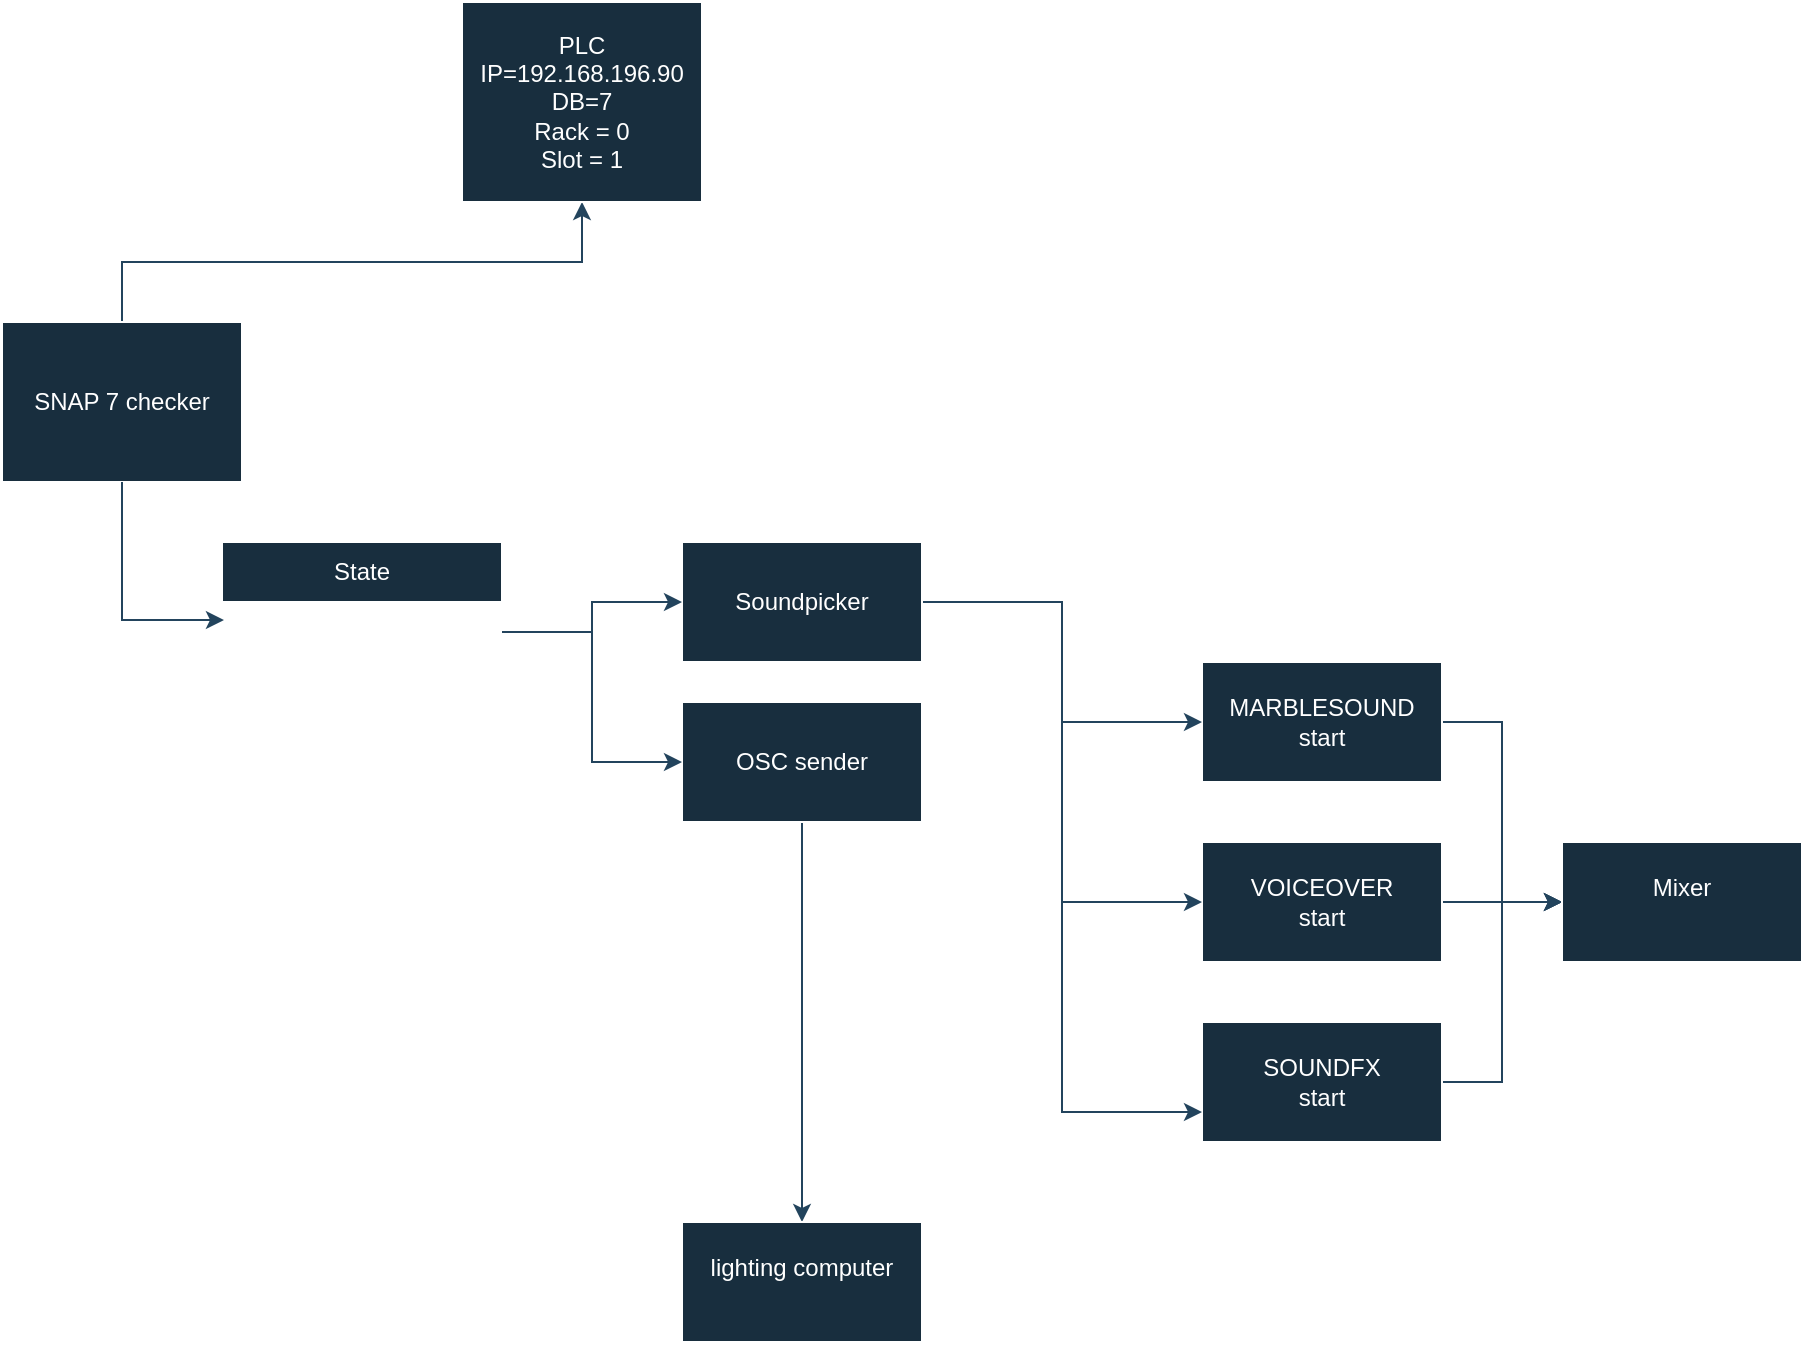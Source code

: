 <mxfile version="24.7.17">
  <diagram id="C5RBs43oDa-KdzZeNtuy" name="Page-1">
    <mxGraphModel dx="1435" dy="566" grid="1" gridSize="10" guides="1" tooltips="1" connect="1" arrows="1" fold="1" page="0" pageScale="1" pageWidth="827" pageHeight="1169" background="none" math="0" shadow="0">
      <root>
        <mxCell id="WIyWlLk6GJQsqaUBKTNV-0" />
        <mxCell id="WIyWlLk6GJQsqaUBKTNV-1" parent="WIyWlLk6GJQsqaUBKTNV-0" />
        <mxCell id="DPfMU8EjtpS7RRNb6cH1-25" style="edgeStyle=orthogonalEdgeStyle;rounded=0;orthogonalLoop=1;jettySize=auto;html=1;exitX=1;exitY=0.5;exitDx=0;exitDy=0;entryX=0;entryY=0.5;entryDx=0;entryDy=0;labelBackgroundColor=none;strokeColor=#23445D;fontColor=default;" parent="WIyWlLk6GJQsqaUBKTNV-1" source="DPfMU8EjtpS7RRNb6cH1-2" target="DPfMU8EjtpS7RRNb6cH1-22" edge="1">
          <mxGeometry relative="1" as="geometry" />
        </mxCell>
        <mxCell id="DPfMU8EjtpS7RRNb6cH1-2" value="SOUNDFX&lt;br&gt;start" style="rounded=0;whiteSpace=wrap;html=1;align=center;labelBackgroundColor=none;fillColor=#182E3E;strokeColor=#FFFFFF;fontColor=#FFFFFF;" parent="WIyWlLk6GJQsqaUBKTNV-1" vertex="1">
          <mxGeometry x="360" y="540" width="120" height="60" as="geometry" />
        </mxCell>
        <mxCell id="DPfMU8EjtpS7RRNb6cH1-23" style="edgeStyle=orthogonalEdgeStyle;rounded=0;orthogonalLoop=1;jettySize=auto;html=1;exitX=1;exitY=0.5;exitDx=0;exitDy=0;entryX=0;entryY=0.5;entryDx=0;entryDy=0;labelBackgroundColor=none;strokeColor=#23445D;fontColor=default;" parent="WIyWlLk6GJQsqaUBKTNV-1" source="DPfMU8EjtpS7RRNb6cH1-3" target="DPfMU8EjtpS7RRNb6cH1-22" edge="1">
          <mxGeometry relative="1" as="geometry" />
        </mxCell>
        <mxCell id="DPfMU8EjtpS7RRNb6cH1-3" value="&lt;div&gt;MARBLESOUND&lt;br&gt;start&lt;br&gt;&lt;/div&gt;" style="rounded=0;whiteSpace=wrap;html=1;align=center;labelBackgroundColor=none;fillColor=#182E3E;strokeColor=#FFFFFF;fontColor=#FFFFFF;" parent="WIyWlLk6GJQsqaUBKTNV-1" vertex="1">
          <mxGeometry x="360" y="360" width="120" height="60" as="geometry" />
        </mxCell>
        <mxCell id="DPfMU8EjtpS7RRNb6cH1-24" style="edgeStyle=orthogonalEdgeStyle;rounded=0;orthogonalLoop=1;jettySize=auto;html=1;exitX=1;exitY=0.5;exitDx=0;exitDy=0;labelBackgroundColor=none;strokeColor=#23445D;fontColor=default;" parent="WIyWlLk6GJQsqaUBKTNV-1" source="DPfMU8EjtpS7RRNb6cH1-4" edge="1">
          <mxGeometry relative="1" as="geometry">
            <mxPoint x="540" y="480" as="targetPoint" />
          </mxGeometry>
        </mxCell>
        <mxCell id="DPfMU8EjtpS7RRNb6cH1-4" value="VOICEOVER &lt;br&gt;start" style="rounded=0;whiteSpace=wrap;html=1;align=center;labelBackgroundColor=none;fillColor=#182E3E;strokeColor=#FFFFFF;fontColor=#FFFFFF;" parent="WIyWlLk6GJQsqaUBKTNV-1" vertex="1">
          <mxGeometry x="360" y="450" width="120" height="60" as="geometry" />
        </mxCell>
        <mxCell id="DPfMU8EjtpS7RRNb6cH1-31" style="edgeStyle=orthogonalEdgeStyle;rounded=0;orthogonalLoop=1;jettySize=auto;html=1;exitX=0.5;exitY=0;exitDx=0;exitDy=0;labelBackgroundColor=none;strokeColor=#23445D;fontColor=default;" parent="WIyWlLk6GJQsqaUBKTNV-1" source="DPfMU8EjtpS7RRNb6cH1-5" target="DPfMU8EjtpS7RRNb6cH1-32" edge="1">
          <mxGeometry relative="1" as="geometry">
            <mxPoint x="50" y="100" as="targetPoint" />
          </mxGeometry>
        </mxCell>
        <mxCell id="DPfMU8EjtpS7RRNb6cH1-5" value="&lt;div&gt;SNAP 7 checker&lt;/div&gt;" style="rounded=0;whiteSpace=wrap;html=1;labelBackgroundColor=none;fillColor=#182E3E;strokeColor=#FFFFFF;fontColor=#FFFFFF;" parent="WIyWlLk6GJQsqaUBKTNV-1" vertex="1">
          <mxGeometry x="-240" y="190" width="120" height="80" as="geometry" />
        </mxCell>
        <mxCell id="DPfMU8EjtpS7RRNb6cH1-7" value="State" style="swimlane;fontStyle=0;childLayout=stackLayout;horizontal=1;startSize=30;horizontalStack=0;resizeParent=1;resizeParentMax=0;resizeLast=0;collapsible=1;marginBottom=0;whiteSpace=wrap;html=1;labelBackgroundColor=none;fillColor=#182E3E;strokeColor=#FFFFFF;fontColor=#FFFFFF;" parent="WIyWlLk6GJQsqaUBKTNV-1" vertex="1">
          <mxGeometry x="-130" y="300" width="140" height="120" as="geometry" />
        </mxCell>
        <mxCell id="DPfMU8EjtpS7RRNb6cH1-8" value="Start" style="text;strokeColor=none;fillColor=none;align=left;verticalAlign=middle;spacingLeft=4;spacingRight=4;overflow=hidden;points=[[0,0.5],[1,0.5]];portConstraint=eastwest;rotatable=0;whiteSpace=wrap;html=1;labelBackgroundColor=none;fontColor=#FFFFFF;" parent="DPfMU8EjtpS7RRNb6cH1-7" vertex="1">
          <mxGeometry y="30" width="140" height="30" as="geometry" />
        </mxCell>
        <mxCell id="DPfMU8EjtpS7RRNb6cH1-9" value="Race" style="text;strokeColor=none;fillColor=none;align=left;verticalAlign=middle;spacingLeft=4;spacingRight=4;overflow=hidden;points=[[0,0.5],[1,0.5]];portConstraint=eastwest;rotatable=0;whiteSpace=wrap;html=1;labelBackgroundColor=none;fontColor=#FFFFFF;" parent="DPfMU8EjtpS7RRNb6cH1-7" vertex="1">
          <mxGeometry y="60" width="140" height="30" as="geometry" />
        </mxCell>
        <mxCell id="DPfMU8EjtpS7RRNb6cH1-10" value="Finish" style="text;strokeColor=none;fillColor=none;align=left;verticalAlign=middle;spacingLeft=4;spacingRight=4;overflow=hidden;points=[[0,0.5],[1,0.5]];portConstraint=eastwest;rotatable=0;whiteSpace=wrap;html=1;labelBackgroundColor=none;fontColor=#FFFFFF;" parent="DPfMU8EjtpS7RRNb6cH1-7" vertex="1">
          <mxGeometry y="90" width="140" height="30" as="geometry" />
        </mxCell>
        <mxCell id="DPfMU8EjtpS7RRNb6cH1-12" style="edgeStyle=orthogonalEdgeStyle;rounded=0;orthogonalLoop=1;jettySize=auto;html=1;entryX=0.007;entryY=0.3;entryDx=0;entryDy=0;entryPerimeter=0;labelBackgroundColor=none;strokeColor=#23445D;fontColor=default;" parent="WIyWlLk6GJQsqaUBKTNV-1" source="DPfMU8EjtpS7RRNb6cH1-5" target="DPfMU8EjtpS7RRNb6cH1-8" edge="1">
          <mxGeometry relative="1" as="geometry" />
        </mxCell>
        <mxCell id="DPfMU8EjtpS7RRNb6cH1-18" style="edgeStyle=orthogonalEdgeStyle;rounded=0;orthogonalLoop=1;jettySize=auto;html=1;entryX=0;entryY=0.5;entryDx=0;entryDy=0;labelBackgroundColor=none;strokeColor=#23445D;fontColor=default;" parent="WIyWlLk6GJQsqaUBKTNV-1" source="DPfMU8EjtpS7RRNb6cH1-14" target="DPfMU8EjtpS7RRNb6cH1-3" edge="1">
          <mxGeometry relative="1" as="geometry" />
        </mxCell>
        <mxCell id="DPfMU8EjtpS7RRNb6cH1-19" style="edgeStyle=orthogonalEdgeStyle;rounded=0;orthogonalLoop=1;jettySize=auto;html=1;exitX=1;exitY=0.5;exitDx=0;exitDy=0;entryX=0;entryY=0.5;entryDx=0;entryDy=0;labelBackgroundColor=none;strokeColor=#23445D;fontColor=default;" parent="WIyWlLk6GJQsqaUBKTNV-1" source="DPfMU8EjtpS7RRNb6cH1-14" target="DPfMU8EjtpS7RRNb6cH1-4" edge="1">
          <mxGeometry relative="1" as="geometry" />
        </mxCell>
        <mxCell id="DPfMU8EjtpS7RRNb6cH1-20" style="edgeStyle=orthogonalEdgeStyle;rounded=0;orthogonalLoop=1;jettySize=auto;html=1;exitX=1;exitY=0.5;exitDx=0;exitDy=0;entryX=0;entryY=0.75;entryDx=0;entryDy=0;labelBackgroundColor=none;strokeColor=#23445D;fontColor=default;" parent="WIyWlLk6GJQsqaUBKTNV-1" source="DPfMU8EjtpS7RRNb6cH1-14" target="DPfMU8EjtpS7RRNb6cH1-2" edge="1">
          <mxGeometry relative="1" as="geometry" />
        </mxCell>
        <mxCell id="DPfMU8EjtpS7RRNb6cH1-14" value="Soundpicker" style="rounded=0;whiteSpace=wrap;html=1;labelBackgroundColor=none;fillColor=#182E3E;strokeColor=#FFFFFF;fontColor=#FFFFFF;" parent="WIyWlLk6GJQsqaUBKTNV-1" vertex="1">
          <mxGeometry x="100" y="300" width="120" height="60" as="geometry" />
        </mxCell>
        <mxCell id="DPfMU8EjtpS7RRNb6cH1-29" style="edgeStyle=orthogonalEdgeStyle;rounded=0;orthogonalLoop=1;jettySize=auto;html=1;exitX=0.5;exitY=1;exitDx=0;exitDy=0;labelBackgroundColor=none;strokeColor=#23445D;fontColor=default;" parent="WIyWlLk6GJQsqaUBKTNV-1" source="DPfMU8EjtpS7RRNb6cH1-15" target="DPfMU8EjtpS7RRNb6cH1-30" edge="1">
          <mxGeometry relative="1" as="geometry">
            <mxPoint x="160" y="670" as="targetPoint" />
          </mxGeometry>
        </mxCell>
        <mxCell id="DPfMU8EjtpS7RRNb6cH1-15" value="OSC sender" style="rounded=0;whiteSpace=wrap;html=1;labelBackgroundColor=none;fillColor=#182E3E;strokeColor=#FFFFFF;fontColor=#FFFFFF;" parent="WIyWlLk6GJQsqaUBKTNV-1" vertex="1">
          <mxGeometry x="100" y="380" width="120" height="60" as="geometry" />
        </mxCell>
        <mxCell id="DPfMU8EjtpS7RRNb6cH1-16" style="edgeStyle=orthogonalEdgeStyle;rounded=0;orthogonalLoop=1;jettySize=auto;html=1;entryX=0;entryY=0.5;entryDx=0;entryDy=0;labelBackgroundColor=none;strokeColor=#23445D;fontColor=default;" parent="WIyWlLk6GJQsqaUBKTNV-1" source="DPfMU8EjtpS7RRNb6cH1-8" target="DPfMU8EjtpS7RRNb6cH1-14" edge="1">
          <mxGeometry relative="1" as="geometry" />
        </mxCell>
        <mxCell id="DPfMU8EjtpS7RRNb6cH1-17" style="edgeStyle=orthogonalEdgeStyle;rounded=0;orthogonalLoop=1;jettySize=auto;html=1;exitX=1;exitY=0.5;exitDx=0;exitDy=0;entryX=0;entryY=0.5;entryDx=0;entryDy=0;labelBackgroundColor=none;strokeColor=#23445D;fontColor=default;" parent="WIyWlLk6GJQsqaUBKTNV-1" source="DPfMU8EjtpS7RRNb6cH1-8" target="DPfMU8EjtpS7RRNb6cH1-15" edge="1">
          <mxGeometry relative="1" as="geometry" />
        </mxCell>
        <mxCell id="DPfMU8EjtpS7RRNb6cH1-22" value="&lt;div&gt;Mixer&lt;/div&gt;&lt;div&gt;&lt;br&gt;&lt;/div&gt;" style="rounded=0;whiteSpace=wrap;html=1;labelBackgroundColor=none;fillColor=#182E3E;strokeColor=#FFFFFF;fontColor=#FFFFFF;" parent="WIyWlLk6GJQsqaUBKTNV-1" vertex="1">
          <mxGeometry x="540" y="450" width="120" height="60" as="geometry" />
        </mxCell>
        <mxCell id="DPfMU8EjtpS7RRNb6cH1-26" value="rndom" style="text;html=1;align=center;verticalAlign=middle;resizable=0;points=[];autosize=1;strokeColor=none;fillColor=none;labelBackgroundColor=none;fontColor=#FFFFFF;" parent="WIyWlLk6GJQsqaUBKTNV-1" vertex="1">
          <mxGeometry x="300" y="348" width="60" height="30" as="geometry" />
        </mxCell>
        <mxCell id="DPfMU8EjtpS7RRNb6cH1-27" value="rndm" style="text;html=1;align=center;verticalAlign=middle;resizable=0;points=[];autosize=1;strokeColor=none;fillColor=none;labelBackgroundColor=none;fontColor=#FFFFFF;" parent="WIyWlLk6GJQsqaUBKTNV-1" vertex="1">
          <mxGeometry x="305" y="448" width="50" height="30" as="geometry" />
        </mxCell>
        <mxCell id="DPfMU8EjtpS7RRNb6cH1-28" value="rndm" style="text;html=1;align=center;verticalAlign=middle;resizable=0;points=[];autosize=1;strokeColor=none;fillColor=none;labelBackgroundColor=none;fontColor=#FFFFFF;" parent="WIyWlLk6GJQsqaUBKTNV-1" vertex="1">
          <mxGeometry x="305" y="548" width="50" height="30" as="geometry" />
        </mxCell>
        <mxCell id="DPfMU8EjtpS7RRNb6cH1-30" value="&lt;div&gt;lighting computer&lt;/div&gt;&lt;div&gt;&lt;br&gt;&lt;/div&gt;" style="rounded=0;whiteSpace=wrap;html=1;labelBackgroundColor=none;fillColor=#182E3E;strokeColor=#FFFFFF;fontColor=#FFFFFF;" parent="WIyWlLk6GJQsqaUBKTNV-1" vertex="1">
          <mxGeometry x="100" y="640" width="120" height="60" as="geometry" />
        </mxCell>
        <mxCell id="DPfMU8EjtpS7RRNb6cH1-32" value="PLC&lt;br&gt;&lt;div&gt;IP=192.168.196.90&lt;br&gt;&lt;/div&gt;&lt;div&gt;DB=7&lt;/div&gt;&lt;div&gt;Rack = 0&lt;br&gt;Slot = 1&lt;br&gt;&lt;/div&gt;" style="rounded=0;whiteSpace=wrap;html=1;labelBackgroundColor=none;fillColor=#182E3E;strokeColor=#FFFFFF;fontColor=#FFFFFF;" parent="WIyWlLk6GJQsqaUBKTNV-1" vertex="1">
          <mxGeometry x="-10" y="30" width="120" height="100" as="geometry" />
        </mxCell>
      </root>
    </mxGraphModel>
  </diagram>
</mxfile>
